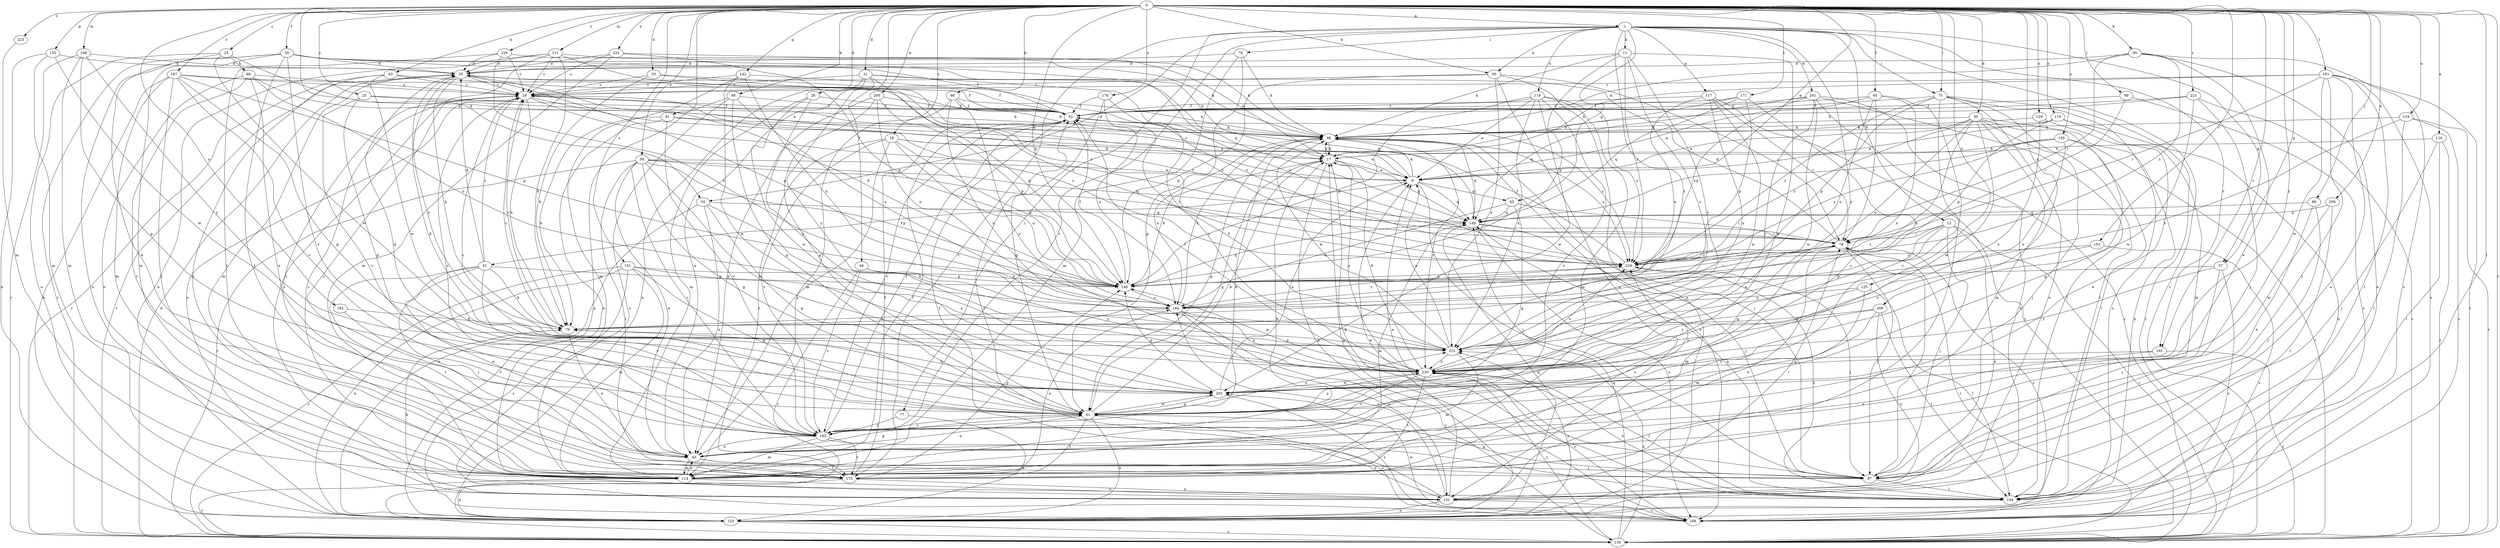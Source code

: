 strict digraph  {
0;
1;
8;
11;
12;
17;
18;
24;
25;
26;
28;
30;
31;
33;
34;
35;
38;
43;
45;
46;
50;
51;
52;
57;
60;
61;
63;
66;
68;
69;
70;
75;
76;
77;
78;
81;
86;
87;
90;
95;
96;
99;
101;
104;
108;
111;
114;
115;
116;
117;
119;
123;
124;
125;
129;
130;
131;
135;
140;
142;
149;
151;
153;
158;
166;
167;
171;
175;
176;
182;
184;
192;
193;
200;
201;
203;
206;
208;
212;
220;
221;
222;
223;
226;
229;
0 -> 1  [label=a];
0 -> 8  [label=a];
0 -> 18  [label=c];
0 -> 24  [label=c];
0 -> 25  [label=c];
0 -> 28  [label=d];
0 -> 30  [label=d];
0 -> 31  [label=d];
0 -> 33  [label=d];
0 -> 34  [label=d];
0 -> 38  [label=e];
0 -> 45  [label=f];
0 -> 46  [label=f];
0 -> 50  [label=f];
0 -> 57  [label=g];
0 -> 63  [label=h];
0 -> 66  [label=h];
0 -> 68  [label=h];
0 -> 75  [label=i];
0 -> 81  [label=j];
0 -> 86  [label=j];
0 -> 90  [label=k];
0 -> 95  [label=k];
0 -> 99  [label=l];
0 -> 101  [label=l];
0 -> 104  [label=l];
0 -> 108  [label=m];
0 -> 111  [label=m];
0 -> 115  [label=n];
0 -> 116  [label=n];
0 -> 124  [label=o];
0 -> 125  [label=o];
0 -> 129  [label=o];
0 -> 130  [label=o];
0 -> 135  [label=p];
0 -> 140  [label=p];
0 -> 142  [label=q];
0 -> 151  [label=r];
0 -> 153  [label=r];
0 -> 158  [label=r];
0 -> 167  [label=t];
0 -> 171  [label=t];
0 -> 176  [label=u];
0 -> 182  [label=u];
0 -> 192  [label=v];
0 -> 200  [label=w];
0 -> 206  [label=x];
0 -> 208  [label=x];
0 -> 220  [label=y];
0 -> 221  [label=z];
0 -> 222  [label=z];
0 -> 223  [label=z];
0 -> 226  [label=z];
1 -> 11  [label=b];
1 -> 12  [label=b];
1 -> 34  [label=d];
1 -> 57  [label=g];
1 -> 60  [label=g];
1 -> 75  [label=i];
1 -> 76  [label=i];
1 -> 77  [label=i];
1 -> 95  [label=k];
1 -> 117  [label=n];
1 -> 119  [label=n];
1 -> 158  [label=r];
1 -> 175  [label=t];
1 -> 192  [label=v];
1 -> 193  [label=v];
1 -> 201  [label=w];
1 -> 212  [label=x];
1 -> 220  [label=y];
8 -> 26  [label=c];
8 -> 51  [label=f];
8 -> 60  [label=g];
8 -> 87  [label=j];
8 -> 96  [label=k];
8 -> 149  [label=q];
11 -> 35  [label=d];
11 -> 61  [label=g];
11 -> 96  [label=k];
11 -> 140  [label=p];
11 -> 212  [label=x];
11 -> 220  [label=y];
11 -> 229  [label=z];
12 -> 61  [label=g];
12 -> 78  [label=i];
12 -> 87  [label=j];
12 -> 131  [label=o];
12 -> 158  [label=r];
12 -> 212  [label=x];
12 -> 229  [label=z];
17 -> 8  [label=a];
17 -> 61  [label=g];
17 -> 96  [label=k];
17 -> 123  [label=n];
17 -> 149  [label=q];
17 -> 220  [label=y];
18 -> 8  [label=a];
18 -> 17  [label=b];
18 -> 43  [label=e];
18 -> 140  [label=p];
18 -> 175  [label=t];
18 -> 184  [label=u];
18 -> 193  [label=v];
24 -> 8  [label=a];
24 -> 43  [label=e];
24 -> 69  [label=h];
24 -> 123  [label=n];
24 -> 203  [label=w];
25 -> 52  [label=f];
25 -> 61  [label=g];
25 -> 96  [label=k];
25 -> 193  [label=v];
26 -> 52  [label=f];
26 -> 70  [label=h];
26 -> 78  [label=i];
26 -> 131  [label=o];
26 -> 229  [label=z];
28 -> 52  [label=f];
28 -> 114  [label=m];
28 -> 203  [label=w];
28 -> 220  [label=y];
30 -> 8  [label=a];
30 -> 70  [label=h];
30 -> 87  [label=j];
30 -> 96  [label=k];
30 -> 104  [label=l];
30 -> 114  [label=m];
30 -> 123  [label=n];
30 -> 184  [label=u];
30 -> 203  [label=w];
30 -> 229  [label=z];
31 -> 26  [label=c];
31 -> 43  [label=e];
31 -> 123  [label=n];
31 -> 140  [label=p];
31 -> 149  [label=q];
31 -> 220  [label=y];
31 -> 229  [label=z];
33 -> 26  [label=c];
33 -> 52  [label=f];
33 -> 70  [label=h];
33 -> 229  [label=z];
34 -> 43  [label=e];
34 -> 61  [label=g];
34 -> 123  [label=n];
34 -> 149  [label=q];
34 -> 212  [label=x];
35 -> 26  [label=c];
35 -> 70  [label=h];
35 -> 114  [label=m];
35 -> 140  [label=p];
35 -> 158  [label=r];
35 -> 212  [label=x];
35 -> 229  [label=z];
38 -> 8  [label=a];
38 -> 43  [label=e];
38 -> 61  [label=g];
38 -> 78  [label=i];
38 -> 140  [label=p];
38 -> 149  [label=q];
38 -> 158  [label=r];
38 -> 175  [label=t];
38 -> 193  [label=v];
38 -> 203  [label=w];
43 -> 26  [label=c];
43 -> 61  [label=g];
43 -> 87  [label=j];
43 -> 114  [label=m];
43 -> 175  [label=t];
45 -> 8  [label=a];
45 -> 52  [label=f];
45 -> 78  [label=i];
45 -> 184  [label=u];
45 -> 193  [label=v];
45 -> 212  [label=x];
46 -> 140  [label=p];
46 -> 158  [label=r];
46 -> 193  [label=v];
46 -> 220  [label=y];
50 -> 17  [label=b];
50 -> 35  [label=d];
50 -> 52  [label=f];
50 -> 114  [label=m];
50 -> 123  [label=n];
50 -> 149  [label=q];
50 -> 158  [label=r];
50 -> 175  [label=t];
50 -> 193  [label=v];
51 -> 26  [label=c];
51 -> 35  [label=d];
51 -> 43  [label=e];
51 -> 70  [label=h];
51 -> 87  [label=j];
51 -> 140  [label=p];
51 -> 175  [label=t];
51 -> 193  [label=v];
52 -> 96  [label=k];
52 -> 193  [label=v];
52 -> 229  [label=z];
57 -> 87  [label=j];
57 -> 140  [label=p];
57 -> 166  [label=s];
57 -> 220  [label=y];
60 -> 61  [label=g];
60 -> 78  [label=i];
60 -> 149  [label=q];
60 -> 184  [label=u];
61 -> 17  [label=b];
61 -> 26  [label=c];
61 -> 35  [label=d];
61 -> 43  [label=e];
61 -> 123  [label=n];
61 -> 166  [label=s];
61 -> 175  [label=t];
61 -> 193  [label=v];
61 -> 203  [label=w];
61 -> 212  [label=x];
61 -> 220  [label=y];
63 -> 17  [label=b];
63 -> 26  [label=c];
63 -> 158  [label=r];
63 -> 175  [label=t];
63 -> 203  [label=w];
66 -> 52  [label=f];
66 -> 96  [label=k];
66 -> 114  [label=m];
66 -> 212  [label=x];
66 -> 220  [label=y];
68 -> 52  [label=f];
68 -> 61  [label=g];
68 -> 123  [label=n];
68 -> 166  [label=s];
68 -> 184  [label=u];
69 -> 26  [label=c];
69 -> 43  [label=e];
69 -> 96  [label=k];
69 -> 131  [label=o];
69 -> 175  [label=t];
69 -> 184  [label=u];
70 -> 26  [label=c];
70 -> 43  [label=e];
70 -> 212  [label=x];
75 -> 52  [label=f];
75 -> 104  [label=l];
75 -> 131  [label=o];
75 -> 140  [label=p];
75 -> 158  [label=r];
75 -> 166  [label=s];
75 -> 175  [label=t];
75 -> 229  [label=z];
76 -> 35  [label=d];
76 -> 61  [label=g];
76 -> 96  [label=k];
76 -> 114  [label=m];
77 -> 123  [label=n];
77 -> 193  [label=v];
78 -> 26  [label=c];
78 -> 35  [label=d];
78 -> 87  [label=j];
78 -> 114  [label=m];
78 -> 131  [label=o];
78 -> 166  [label=s];
78 -> 229  [label=z];
81 -> 8  [label=a];
81 -> 70  [label=h];
81 -> 96  [label=k];
81 -> 131  [label=o];
81 -> 193  [label=v];
86 -> 43  [label=e];
86 -> 87  [label=j];
86 -> 149  [label=q];
87 -> 8  [label=a];
87 -> 61  [label=g];
87 -> 78  [label=i];
87 -> 104  [label=l];
90 -> 35  [label=d];
90 -> 43  [label=e];
90 -> 78  [label=i];
90 -> 96  [label=k];
90 -> 123  [label=n];
90 -> 166  [label=s];
90 -> 229  [label=z];
95 -> 26  [label=c];
95 -> 78  [label=i];
95 -> 123  [label=n];
95 -> 131  [label=o];
95 -> 140  [label=p];
95 -> 212  [label=x];
96 -> 17  [label=b];
96 -> 61  [label=g];
96 -> 87  [label=j];
96 -> 149  [label=q];
96 -> 166  [label=s];
96 -> 184  [label=u];
96 -> 220  [label=y];
96 -> 229  [label=z];
99 -> 52  [label=f];
99 -> 78  [label=i];
99 -> 166  [label=s];
101 -> 17  [label=b];
101 -> 26  [label=c];
101 -> 78  [label=i];
101 -> 87  [label=j];
101 -> 104  [label=l];
101 -> 131  [label=o];
101 -> 158  [label=r];
101 -> 166  [label=s];
101 -> 203  [label=w];
104 -> 17  [label=b];
104 -> 52  [label=f];
104 -> 149  [label=q];
104 -> 220  [label=y];
104 -> 229  [label=z];
108 -> 35  [label=d];
108 -> 61  [label=g];
108 -> 114  [label=m];
108 -> 158  [label=r];
108 -> 220  [label=y];
111 -> 26  [label=c];
111 -> 35  [label=d];
111 -> 70  [label=h];
111 -> 96  [label=k];
111 -> 104  [label=l];
111 -> 123  [label=n];
111 -> 229  [label=z];
114 -> 17  [label=b];
114 -> 26  [label=c];
114 -> 43  [label=e];
114 -> 52  [label=f];
114 -> 131  [label=o];
114 -> 158  [label=r];
115 -> 8  [label=a];
115 -> 96  [label=k];
115 -> 114  [label=m];
115 -> 123  [label=n];
115 -> 140  [label=p];
116 -> 17  [label=b];
116 -> 87  [label=j];
116 -> 104  [label=l];
116 -> 158  [label=r];
117 -> 52  [label=f];
117 -> 78  [label=i];
117 -> 158  [label=r];
117 -> 184  [label=u];
117 -> 203  [label=w];
117 -> 212  [label=x];
119 -> 8  [label=a];
119 -> 52  [label=f];
119 -> 114  [label=m];
119 -> 140  [label=p];
119 -> 193  [label=v];
119 -> 203  [label=w];
119 -> 212  [label=x];
119 -> 229  [label=z];
123 -> 149  [label=q];
123 -> 158  [label=r];
123 -> 212  [label=x];
124 -> 70  [label=h];
124 -> 96  [label=k];
124 -> 104  [label=l];
124 -> 158  [label=r];
124 -> 166  [label=s];
125 -> 104  [label=l];
125 -> 114  [label=m];
125 -> 184  [label=u];
125 -> 220  [label=y];
129 -> 43  [label=e];
129 -> 96  [label=k];
129 -> 220  [label=y];
130 -> 17  [label=b];
130 -> 61  [label=g];
130 -> 149  [label=q];
130 -> 158  [label=r];
130 -> 212  [label=x];
130 -> 229  [label=z];
131 -> 8  [label=a];
131 -> 52  [label=f];
131 -> 70  [label=h];
131 -> 78  [label=i];
131 -> 123  [label=n];
131 -> 166  [label=s];
131 -> 184  [label=u];
135 -> 35  [label=d];
135 -> 114  [label=m];
135 -> 123  [label=n];
135 -> 203  [label=w];
140 -> 17  [label=b];
140 -> 35  [label=d];
140 -> 52  [label=f];
140 -> 78  [label=i];
140 -> 149  [label=q];
140 -> 184  [label=u];
142 -> 26  [label=c];
142 -> 114  [label=m];
142 -> 184  [label=u];
142 -> 203  [label=w];
142 -> 229  [label=z];
149 -> 78  [label=i];
149 -> 87  [label=j];
149 -> 114  [label=m];
149 -> 166  [label=s];
151 -> 61  [label=g];
151 -> 114  [label=m];
151 -> 123  [label=n];
151 -> 140  [label=p];
151 -> 158  [label=r];
151 -> 166  [label=s];
151 -> 212  [label=x];
153 -> 166  [label=s];
153 -> 212  [label=x];
153 -> 229  [label=z];
158 -> 35  [label=d];
158 -> 78  [label=i];
158 -> 149  [label=q];
158 -> 212  [label=x];
158 -> 220  [label=y];
166 -> 17  [label=b];
166 -> 203  [label=w];
167 -> 26  [label=c];
167 -> 52  [label=f];
167 -> 61  [label=g];
167 -> 87  [label=j];
167 -> 114  [label=m];
167 -> 123  [label=n];
167 -> 140  [label=p];
167 -> 193  [label=v];
171 -> 17  [label=b];
171 -> 52  [label=f];
171 -> 140  [label=p];
171 -> 149  [label=q];
171 -> 193  [label=v];
175 -> 26  [label=c];
175 -> 52  [label=f];
175 -> 123  [label=n];
175 -> 131  [label=o];
175 -> 140  [label=p];
175 -> 184  [label=u];
175 -> 229  [label=z];
176 -> 52  [label=f];
176 -> 61  [label=g];
176 -> 184  [label=u];
176 -> 220  [label=y];
182 -> 70  [label=h];
182 -> 193  [label=v];
184 -> 70  [label=h];
184 -> 96  [label=k];
184 -> 131  [label=o];
184 -> 158  [label=r];
184 -> 220  [label=y];
184 -> 229  [label=z];
192 -> 43  [label=e];
192 -> 158  [label=r];
192 -> 220  [label=y];
193 -> 26  [label=c];
193 -> 43  [label=e];
193 -> 52  [label=f];
193 -> 96  [label=k];
193 -> 114  [label=m];
193 -> 131  [label=o];
193 -> 175  [label=t];
200 -> 43  [label=e];
200 -> 52  [label=f];
200 -> 61  [label=g];
200 -> 140  [label=p];
200 -> 184  [label=u];
201 -> 52  [label=f];
201 -> 104  [label=l];
201 -> 123  [label=n];
201 -> 149  [label=q];
201 -> 158  [label=r];
201 -> 203  [label=w];
201 -> 220  [label=y];
201 -> 229  [label=z];
203 -> 8  [label=a];
203 -> 35  [label=d];
203 -> 61  [label=g];
203 -> 70  [label=h];
203 -> 140  [label=p];
203 -> 166  [label=s];
206 -> 104  [label=l];
206 -> 149  [label=q];
206 -> 203  [label=w];
208 -> 61  [label=g];
208 -> 70  [label=h];
208 -> 104  [label=l];
208 -> 131  [label=o];
208 -> 220  [label=y];
212 -> 8  [label=a];
212 -> 26  [label=c];
212 -> 52  [label=f];
212 -> 96  [label=k];
212 -> 114  [label=m];
212 -> 220  [label=y];
220 -> 17  [label=b];
220 -> 52  [label=f];
220 -> 104  [label=l];
220 -> 140  [label=p];
220 -> 166  [label=s];
220 -> 175  [label=t];
220 -> 193  [label=v];
220 -> 203  [label=w];
220 -> 229  [label=z];
221 -> 52  [label=f];
221 -> 87  [label=j];
221 -> 96  [label=k];
221 -> 158  [label=r];
221 -> 203  [label=w];
222 -> 17  [label=b];
222 -> 26  [label=c];
222 -> 35  [label=d];
222 -> 114  [label=m];
222 -> 140  [label=p];
223 -> 114  [label=m];
226 -> 26  [label=c];
226 -> 35  [label=d];
226 -> 96  [label=k];
226 -> 175  [label=t];
226 -> 184  [label=u];
229 -> 52  [label=f];
229 -> 87  [label=j];
229 -> 140  [label=p];
}
